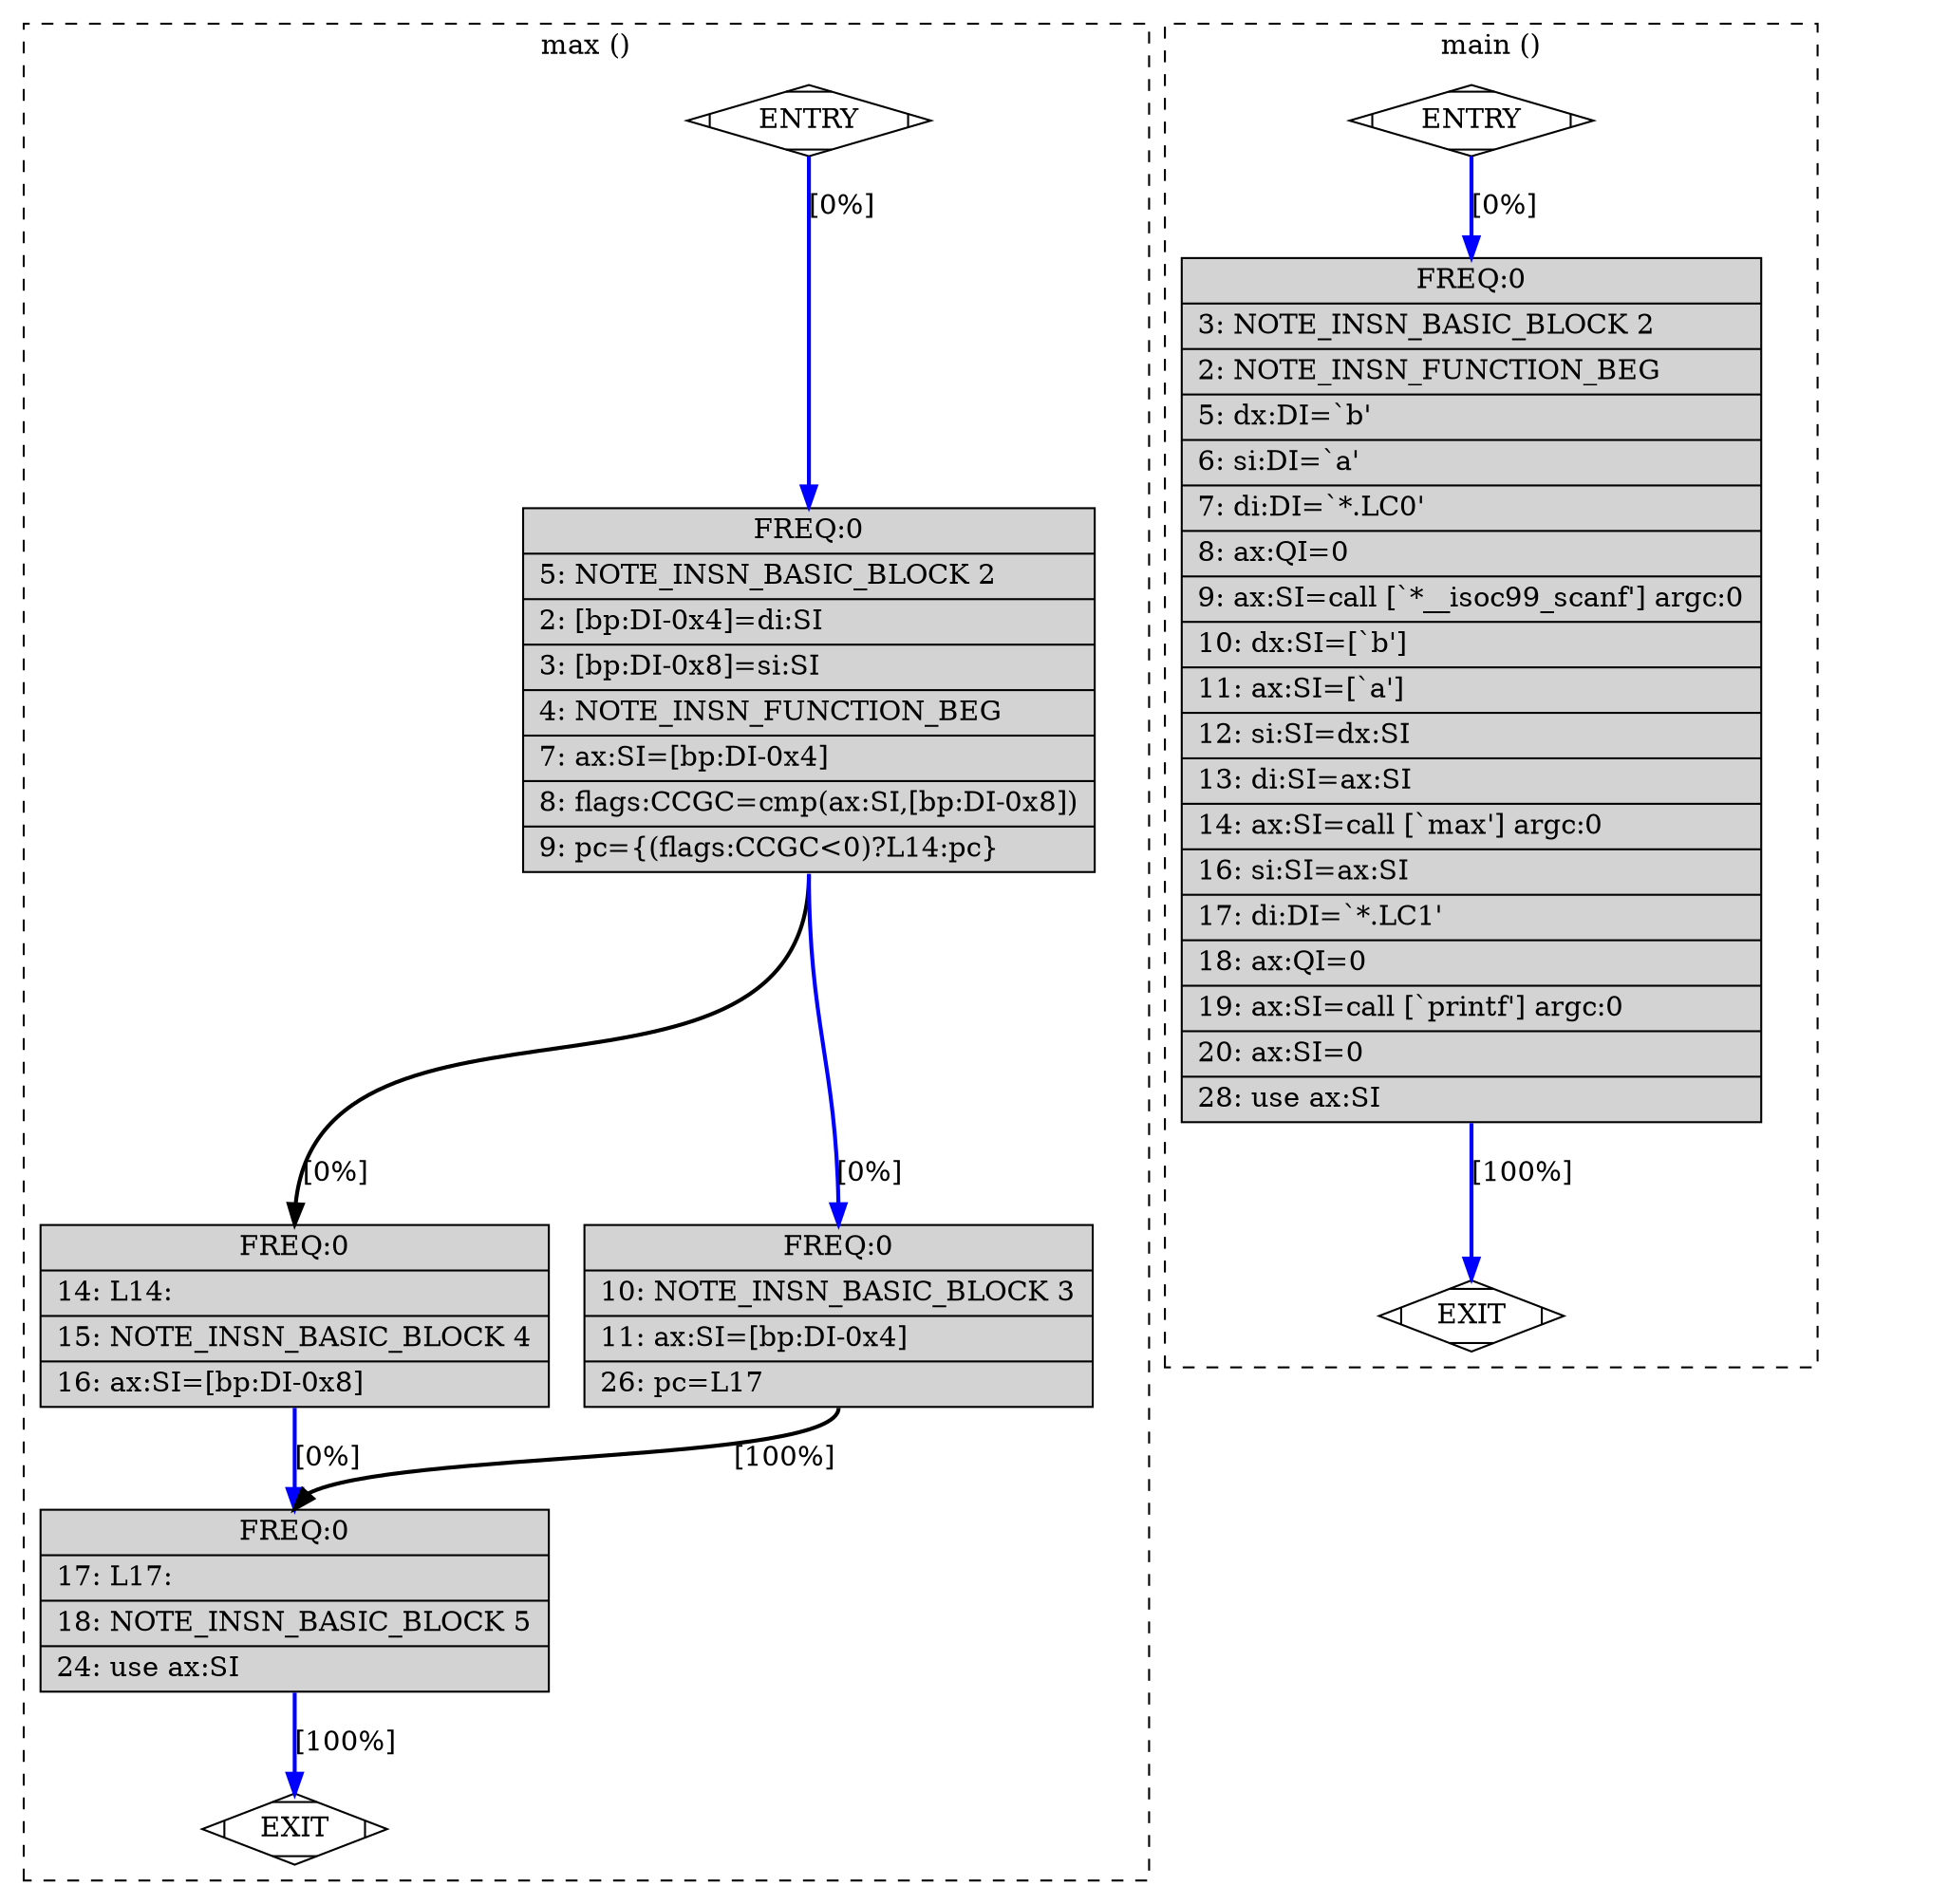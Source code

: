 digraph "main.c.278r.split2" {
overlap=false;
subgraph "cluster_max" {
	style="dashed";
	color="black";
	label="max ()";
	fn_0_basic_block_0 [shape=Mdiamond,style=filled,fillcolor=white,label="ENTRY"];

	fn_0_basic_block_2 [shape=record,style=filled,fillcolor=lightgrey,label="{ FREQ:0 |\ \ \ \ 5:\ NOTE_INSN_BASIC_BLOCK\ 2\l\
|\ \ \ \ 2:\ [bp:DI-0x4]=di:SI\l\
|\ \ \ \ 3:\ [bp:DI-0x8]=si:SI\l\
|\ \ \ \ 4:\ NOTE_INSN_FUNCTION_BEG\l\
|\ \ \ \ 7:\ ax:SI=[bp:DI-0x4]\l\
|\ \ \ \ 8:\ flags:CCGC=cmp(ax:SI,[bp:DI-0x8])\l\
|\ \ \ \ 9:\ pc=\{(flags:CCGC\<0)?L14:pc\}\l\
}"];

	fn_0_basic_block_4 [shape=record,style=filled,fillcolor=lightgrey,label="{ FREQ:0 |\ \ \ 14:\ L14:\l\
|\ \ \ 15:\ NOTE_INSN_BASIC_BLOCK\ 4\l\
|\ \ \ 16:\ ax:SI=[bp:DI-0x8]\l\
}"];

	fn_0_basic_block_3 [shape=record,style=filled,fillcolor=lightgrey,label="{ FREQ:0 |\ \ \ 10:\ NOTE_INSN_BASIC_BLOCK\ 3\l\
|\ \ \ 11:\ ax:SI=[bp:DI-0x4]\l\
|\ \ \ 26:\ pc=L17\l\
}"];

	fn_0_basic_block_5 [shape=record,style=filled,fillcolor=lightgrey,label="{ FREQ:0 |\ \ \ 17:\ L17:\l\
|\ \ \ 18:\ NOTE_INSN_BASIC_BLOCK\ 5\l\
|\ \ \ 24:\ use\ ax:SI\l\
}"];

	fn_0_basic_block_1 [shape=Mdiamond,style=filled,fillcolor=white,label="EXIT"];

	fn_0_basic_block_0:s -> fn_0_basic_block_2:n [style="solid,bold",color=blue,weight=100,constraint=true, label="[0%]"];
	fn_0_basic_block_2:s -> fn_0_basic_block_3:n [style="solid,bold",color=blue,weight=100,constraint=true, label="[0%]"];
	fn_0_basic_block_2:s -> fn_0_basic_block_4:n [style="solid,bold",color=black,weight=10,constraint=true, label="[0%]"];
	fn_0_basic_block_3:s -> fn_0_basic_block_5:n [style="solid,bold",color=black,weight=10,constraint=true, label="[100%]"];
	fn_0_basic_block_4:s -> fn_0_basic_block_5:n [style="solid,bold",color=blue,weight=100,constraint=true, label="[0%]"];
	fn_0_basic_block_5:s -> fn_0_basic_block_1:n [style="solid,bold",color=blue,weight=100,constraint=true, label="[100%]"];
	fn_0_basic_block_0:s -> fn_0_basic_block_1:n [style="invis",constraint=true];
}
subgraph "cluster_main" {
	style="dashed";
	color="black";
	label="main ()";
	fn_1_basic_block_0 [shape=Mdiamond,style=filled,fillcolor=white,label="ENTRY"];

	fn_1_basic_block_2 [shape=record,style=filled,fillcolor=lightgrey,label="{ FREQ:0 |\ \ \ \ 3:\ NOTE_INSN_BASIC_BLOCK\ 2\l\
|\ \ \ \ 2:\ NOTE_INSN_FUNCTION_BEG\l\
|\ \ \ \ 5:\ dx:DI=`b'\l\
|\ \ \ \ 6:\ si:DI=`a'\l\
|\ \ \ \ 7:\ di:DI=`*.LC0'\l\
|\ \ \ \ 8:\ ax:QI=0\l\
|\ \ \ \ 9:\ ax:SI=call\ [`*__isoc99_scanf']\ argc:0\l\
|\ \ \ 10:\ dx:SI=[`b']\l\
|\ \ \ 11:\ ax:SI=[`a']\l\
|\ \ \ 12:\ si:SI=dx:SI\l\
|\ \ \ 13:\ di:SI=ax:SI\l\
|\ \ \ 14:\ ax:SI=call\ [`max']\ argc:0\l\
|\ \ \ 16:\ si:SI=ax:SI\l\
|\ \ \ 17:\ di:DI=`*.LC1'\l\
|\ \ \ 18:\ ax:QI=0\l\
|\ \ \ 19:\ ax:SI=call\ [`printf']\ argc:0\l\
|\ \ \ 20:\ ax:SI=0\l\
|\ \ \ 28:\ use\ ax:SI\l\
}"];

	fn_1_basic_block_1 [shape=Mdiamond,style=filled,fillcolor=white,label="EXIT"];

	fn_1_basic_block_0:s -> fn_1_basic_block_2:n [style="solid,bold",color=blue,weight=100,constraint=true, label="[0%]"];
	fn_1_basic_block_2:s -> fn_1_basic_block_1:n [style="solid,bold",color=blue,weight=100,constraint=true, label="[100%]"];
	fn_1_basic_block_0:s -> fn_1_basic_block_1:n [style="invis",constraint=true];
}
}
